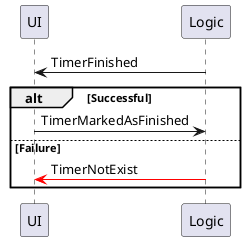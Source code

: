 @startuml
UI <- Logic: TimerFinished
alt Successful
UI -> Logic: TimerMarkedAsFinished
else Failure
Logic -[#red]> UI: TimerNotExist
end
@enduml